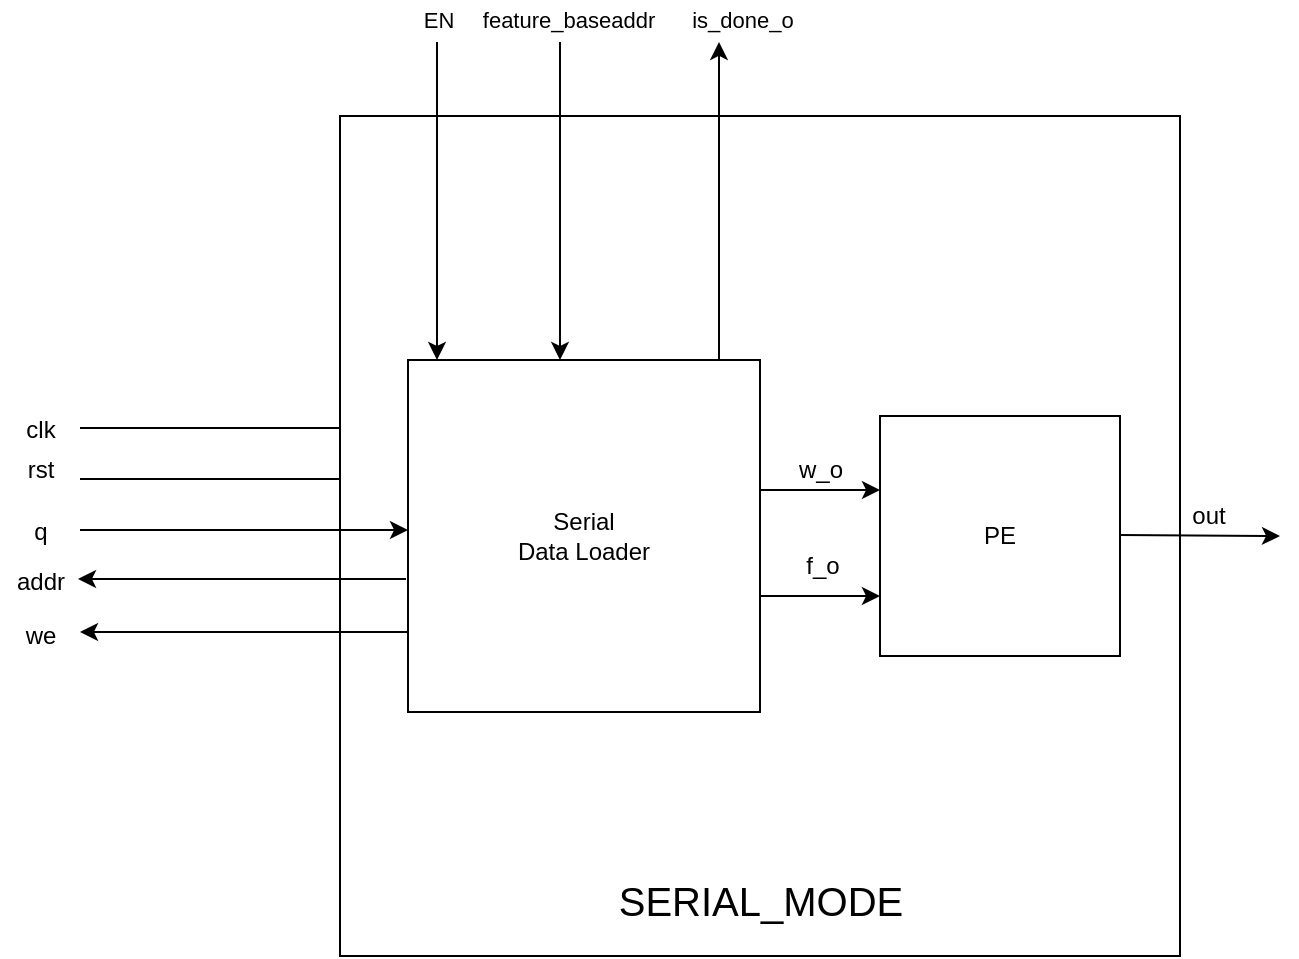 <mxfile version="18.0.6" type="github">
  <diagram id="pUFFLTCGcfrj1E4nk3-k" name="Page-1">
    <mxGraphModel dx="1422" dy="762" grid="1" gridSize="10" guides="1" tooltips="1" connect="1" arrows="1" fold="1" page="1" pageScale="1" pageWidth="827" pageHeight="1169" math="0" shadow="0">
      <root>
        <mxCell id="0" />
        <mxCell id="1" parent="0" />
        <mxCell id="9o-Jb9cLl40A2OQpJ5Hu-21" value="" style="endArrow=classic;html=1;rounded=0;fontSize=12;entryX=0;entryY=0.825;entryDx=0;entryDy=0;entryPerimeter=0;" edge="1" parent="1">
          <mxGeometry width="50" height="50" relative="1" as="geometry">
            <mxPoint x="130" y="349.5" as="sourcePoint" />
            <mxPoint x="294" y="349.5" as="targetPoint" />
          </mxGeometry>
        </mxCell>
        <mxCell id="9o-Jb9cLl40A2OQpJ5Hu-20" value="" style="endArrow=classic;html=1;rounded=0;fontSize=12;entryX=0;entryY=0.825;entryDx=0;entryDy=0;entryPerimeter=0;" edge="1" parent="1">
          <mxGeometry width="50" height="50" relative="1" as="geometry">
            <mxPoint x="130" y="324" as="sourcePoint" />
            <mxPoint x="294" y="324" as="targetPoint" />
          </mxGeometry>
        </mxCell>
        <mxCell id="9o-Jb9cLl40A2OQpJ5Hu-1" value="" style="whiteSpace=wrap;html=1;aspect=fixed;" vertex="1" parent="1">
          <mxGeometry x="260" y="168" width="420" height="420" as="geometry" />
        </mxCell>
        <mxCell id="9o-Jb9cLl40A2OQpJ5Hu-2" value="PE" style="whiteSpace=wrap;html=1;aspect=fixed;" vertex="1" parent="1">
          <mxGeometry x="530" y="318" width="120" height="120" as="geometry" />
        </mxCell>
        <mxCell id="9o-Jb9cLl40A2OQpJ5Hu-6" value="Serial&lt;br&gt;Data Loader" style="whiteSpace=wrap;html=1;aspect=fixed;" vertex="1" parent="1">
          <mxGeometry x="294" y="290" width="176" height="176" as="geometry" />
        </mxCell>
        <mxCell id="9o-Jb9cLl40A2OQpJ5Hu-11" value="" style="endArrow=classic;html=1;rounded=0;fontSize=12;entryX=0.35;entryY=-0.006;entryDx=0;entryDy=0;entryPerimeter=0;" edge="1" parent="1">
          <mxGeometry width="50" height="50" relative="1" as="geometry">
            <mxPoint x="308.5" y="130.96" as="sourcePoint" />
            <mxPoint x="308.5" y="290.0" as="targetPoint" />
          </mxGeometry>
        </mxCell>
        <mxCell id="9o-Jb9cLl40A2OQpJ5Hu-16" value="" style="endArrow=classic;html=1;rounded=0;fontSize=12;entryX=0;entryY=0.825;entryDx=0;entryDy=0;entryPerimeter=0;" edge="1" parent="1">
          <mxGeometry width="50" height="50" relative="1" as="geometry">
            <mxPoint x="130" y="375" as="sourcePoint" />
            <mxPoint x="294" y="375" as="targetPoint" />
          </mxGeometry>
        </mxCell>
        <mxCell id="9o-Jb9cLl40A2OQpJ5Hu-17" value="" style="endArrow=classic;html=1;rounded=0;fontSize=12;entryX=0.35;entryY=-0.006;entryDx=0;entryDy=0;entryPerimeter=0;" edge="1" parent="1">
          <mxGeometry width="50" height="50" relative="1" as="geometry">
            <mxPoint x="370" y="130.96" as="sourcePoint" />
            <mxPoint x="370" y="290.0" as="targetPoint" />
          </mxGeometry>
        </mxCell>
        <mxCell id="9o-Jb9cLl40A2OQpJ5Hu-18" value="&lt;font style=&quot;font-size: 11px;&quot;&gt;EN&lt;/font&gt;" style="text;html=1;align=center;verticalAlign=middle;resizable=0;points=[];autosize=1;strokeColor=none;fillColor=none;fontSize=12;" vertex="1" parent="1">
          <mxGeometry x="294" y="110" width="30" height="20" as="geometry" />
        </mxCell>
        <mxCell id="9o-Jb9cLl40A2OQpJ5Hu-19" value="&lt;font style=&quot;font-size: 11px;&quot;&gt;feature_baseaddr&lt;/font&gt;" style="text;html=1;align=center;verticalAlign=middle;resizable=0;points=[];autosize=1;strokeColor=none;fillColor=none;fontSize=12;" vertex="1" parent="1">
          <mxGeometry x="324" y="110" width="100" height="20" as="geometry" />
        </mxCell>
        <mxCell id="9o-Jb9cLl40A2OQpJ5Hu-22" value="clk" style="text;html=1;align=center;verticalAlign=middle;resizable=0;points=[];autosize=1;strokeColor=none;fillColor=none;fontSize=12;" vertex="1" parent="1">
          <mxGeometry x="95" y="315" width="30" height="20" as="geometry" />
        </mxCell>
        <mxCell id="9o-Jb9cLl40A2OQpJ5Hu-23" value="rst" style="text;html=1;align=center;verticalAlign=middle;resizable=0;points=[];autosize=1;strokeColor=none;fillColor=none;fontSize=12;" vertex="1" parent="1">
          <mxGeometry x="95" y="335" width="30" height="20" as="geometry" />
        </mxCell>
        <mxCell id="9o-Jb9cLl40A2OQpJ5Hu-24" value="q" style="text;html=1;align=center;verticalAlign=middle;resizable=0;points=[];autosize=1;strokeColor=none;fillColor=none;fontSize=12;" vertex="1" parent="1">
          <mxGeometry x="100" y="366" width="20" height="20" as="geometry" />
        </mxCell>
        <mxCell id="9o-Jb9cLl40A2OQpJ5Hu-30" value="" style="endArrow=classic;html=1;rounded=0;fontSize=12;entryX=0;entryY=0.825;entryDx=0;entryDy=0;entryPerimeter=0;" edge="1" parent="1">
          <mxGeometry width="50" height="50" relative="1" as="geometry">
            <mxPoint x="293" y="399.5" as="sourcePoint" />
            <mxPoint x="129" y="399.5" as="targetPoint" />
          </mxGeometry>
        </mxCell>
        <mxCell id="9o-Jb9cLl40A2OQpJ5Hu-31" value="" style="endArrow=classic;html=1;rounded=0;fontSize=12;entryX=0;entryY=0.825;entryDx=0;entryDy=0;entryPerimeter=0;" edge="1" parent="1">
          <mxGeometry width="50" height="50" relative="1" as="geometry">
            <mxPoint x="294" y="426" as="sourcePoint" />
            <mxPoint x="130" y="426" as="targetPoint" />
          </mxGeometry>
        </mxCell>
        <mxCell id="9o-Jb9cLl40A2OQpJ5Hu-32" value="addr" style="text;html=1;align=center;verticalAlign=middle;resizable=0;points=[];autosize=1;strokeColor=none;fillColor=none;fontSize=12;" vertex="1" parent="1">
          <mxGeometry x="90" y="391" width="40" height="20" as="geometry" />
        </mxCell>
        <mxCell id="9o-Jb9cLl40A2OQpJ5Hu-33" value="we" style="text;html=1;align=center;verticalAlign=middle;resizable=0;points=[];autosize=1;strokeColor=none;fillColor=none;fontSize=12;" vertex="1" parent="1">
          <mxGeometry x="95" y="418" width="30" height="20" as="geometry" />
        </mxCell>
        <mxCell id="9o-Jb9cLl40A2OQpJ5Hu-34" value="" style="endArrow=classic;html=1;rounded=0;fontSize=12;entryX=0.35;entryY=-0.006;entryDx=0;entryDy=0;entryPerimeter=0;" edge="1" parent="1">
          <mxGeometry width="50" height="50" relative="1" as="geometry">
            <mxPoint x="449.5" y="290" as="sourcePoint" />
            <mxPoint x="449.5" y="130.96" as="targetPoint" />
          </mxGeometry>
        </mxCell>
        <mxCell id="9o-Jb9cLl40A2OQpJ5Hu-35" value="is_done_o" style="edgeLabel;html=1;align=center;verticalAlign=middle;resizable=0;points=[];fontSize=11;" vertex="1" connectable="0" parent="9o-Jb9cLl40A2OQpJ5Hu-34">
          <mxGeometry x="0.698" y="2" relative="1" as="geometry">
            <mxPoint x="13" y="-35" as="offset" />
          </mxGeometry>
        </mxCell>
        <mxCell id="9o-Jb9cLl40A2OQpJ5Hu-38" value="" style="endArrow=classic;html=1;rounded=0;fontSize=11;entryX=0;entryY=0.75;entryDx=0;entryDy=0;" edge="1" parent="1" target="9o-Jb9cLl40A2OQpJ5Hu-2">
          <mxGeometry width="50" height="50" relative="1" as="geometry">
            <mxPoint x="470" y="408" as="sourcePoint" />
            <mxPoint x="440" y="340" as="targetPoint" />
          </mxGeometry>
        </mxCell>
        <mxCell id="9o-Jb9cLl40A2OQpJ5Hu-39" value="" style="endArrow=classic;html=1;rounded=0;fontSize=11;entryX=0;entryY=0.75;entryDx=0;entryDy=0;" edge="1" parent="1">
          <mxGeometry width="50" height="50" relative="1" as="geometry">
            <mxPoint x="470" y="355" as="sourcePoint" />
            <mxPoint x="530" y="355" as="targetPoint" />
          </mxGeometry>
        </mxCell>
        <mxCell id="9o-Jb9cLl40A2OQpJ5Hu-40" value="w_o" style="edgeLabel;html=1;align=center;verticalAlign=middle;resizable=0;points=[];fontSize=12;" vertex="1" connectable="0" parent="9o-Jb9cLl40A2OQpJ5Hu-39">
          <mxGeometry x="0.333" y="1" relative="1" as="geometry">
            <mxPoint x="-10" y="-9" as="offset" />
          </mxGeometry>
        </mxCell>
        <mxCell id="9o-Jb9cLl40A2OQpJ5Hu-41" value="&lt;font style=&quot;font-size: 12px;&quot;&gt;f_o&lt;/font&gt;" style="edgeLabel;html=1;align=center;verticalAlign=middle;resizable=0;points=[];fontSize=11;" vertex="1" connectable="0" parent="1">
          <mxGeometry x="520" y="401" as="geometry">
            <mxPoint x="-19" y="-8" as="offset" />
          </mxGeometry>
        </mxCell>
        <mxCell id="9o-Jb9cLl40A2OQpJ5Hu-42" value="" style="endArrow=classic;html=1;rounded=0;fontSize=11;" edge="1" parent="1">
          <mxGeometry width="50" height="50" relative="1" as="geometry">
            <mxPoint x="650" y="377.5" as="sourcePoint" />
            <mxPoint x="730" y="378" as="targetPoint" />
          </mxGeometry>
        </mxCell>
        <mxCell id="9o-Jb9cLl40A2OQpJ5Hu-43" value="out" style="edgeLabel;html=1;align=center;verticalAlign=middle;resizable=0;points=[];fontSize=12;" vertex="1" connectable="0" parent="9o-Jb9cLl40A2OQpJ5Hu-42">
          <mxGeometry x="0.333" y="1" relative="1" as="geometry">
            <mxPoint x="-10" y="-9" as="offset" />
          </mxGeometry>
        </mxCell>
        <mxCell id="9o-Jb9cLl40A2OQpJ5Hu-44" value="&lt;font style=&quot;font-size: 20px;&quot;&gt;SERIAL_MODE&lt;/font&gt;" style="text;html=1;align=center;verticalAlign=middle;resizable=0;points=[];autosize=1;strokeColor=none;fillColor=none;fontSize=12;" vertex="1" parent="1">
          <mxGeometry x="390" y="550" width="160" height="20" as="geometry" />
        </mxCell>
      </root>
    </mxGraphModel>
  </diagram>
</mxfile>
